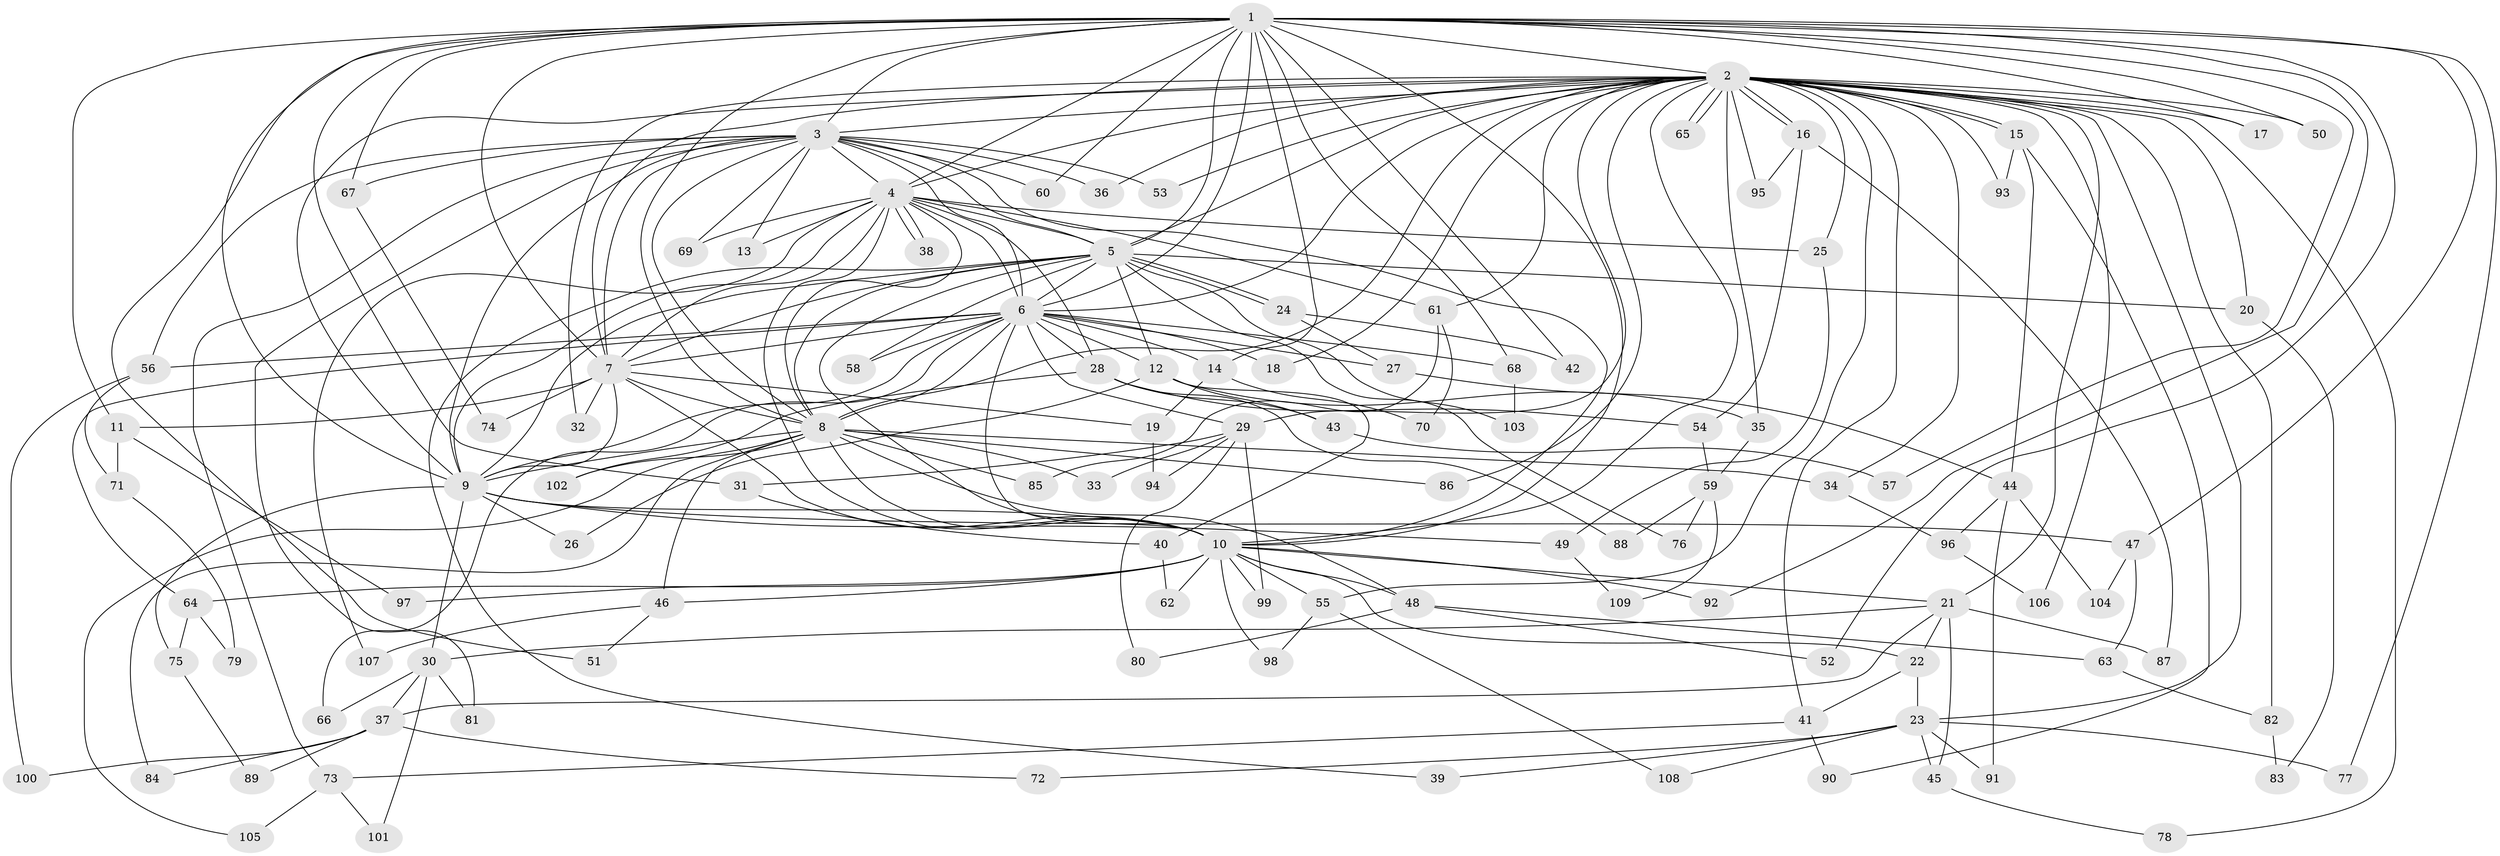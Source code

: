 // coarse degree distribution, {15: 0.03076923076923077, 5: 0.07692307692307693, 1: 0.1076923076923077, 2: 0.5384615384615384, 3: 0.13846153846153847, 7: 0.015384615384615385, 4: 0.015384615384615385, 10: 0.015384615384615385, 31: 0.015384615384615385, 8: 0.015384615384615385, 20: 0.015384615384615385, 11: 0.015384615384615385}
// Generated by graph-tools (version 1.1) at 2025/48/03/04/25 21:48:33]
// undirected, 109 vertices, 243 edges
graph export_dot {
graph [start="1"]
  node [color=gray90,style=filled];
  1;
  2;
  3;
  4;
  5;
  6;
  7;
  8;
  9;
  10;
  11;
  12;
  13;
  14;
  15;
  16;
  17;
  18;
  19;
  20;
  21;
  22;
  23;
  24;
  25;
  26;
  27;
  28;
  29;
  30;
  31;
  32;
  33;
  34;
  35;
  36;
  37;
  38;
  39;
  40;
  41;
  42;
  43;
  44;
  45;
  46;
  47;
  48;
  49;
  50;
  51;
  52;
  53;
  54;
  55;
  56;
  57;
  58;
  59;
  60;
  61;
  62;
  63;
  64;
  65;
  66;
  67;
  68;
  69;
  70;
  71;
  72;
  73;
  74;
  75;
  76;
  77;
  78;
  79;
  80;
  81;
  82;
  83;
  84;
  85;
  86;
  87;
  88;
  89;
  90;
  91;
  92;
  93;
  94;
  95;
  96;
  97;
  98;
  99;
  100;
  101;
  102;
  103;
  104;
  105;
  106;
  107;
  108;
  109;
  1 -- 2;
  1 -- 3;
  1 -- 4;
  1 -- 5;
  1 -- 6;
  1 -- 7;
  1 -- 8;
  1 -- 9;
  1 -- 10;
  1 -- 11;
  1 -- 14;
  1 -- 17;
  1 -- 31;
  1 -- 42;
  1 -- 47;
  1 -- 50;
  1 -- 51;
  1 -- 52;
  1 -- 57;
  1 -- 60;
  1 -- 67;
  1 -- 68;
  1 -- 77;
  1 -- 92;
  2 -- 3;
  2 -- 4;
  2 -- 5;
  2 -- 6;
  2 -- 7;
  2 -- 8;
  2 -- 9;
  2 -- 10;
  2 -- 15;
  2 -- 15;
  2 -- 16;
  2 -- 16;
  2 -- 17;
  2 -- 18;
  2 -- 20;
  2 -- 21;
  2 -- 23;
  2 -- 25;
  2 -- 29;
  2 -- 32;
  2 -- 34;
  2 -- 35;
  2 -- 36;
  2 -- 41;
  2 -- 50;
  2 -- 53;
  2 -- 55;
  2 -- 61;
  2 -- 65;
  2 -- 65;
  2 -- 78;
  2 -- 82;
  2 -- 86;
  2 -- 93;
  2 -- 95;
  2 -- 106;
  3 -- 4;
  3 -- 5;
  3 -- 6;
  3 -- 7;
  3 -- 8;
  3 -- 9;
  3 -- 10;
  3 -- 13;
  3 -- 36;
  3 -- 53;
  3 -- 56;
  3 -- 60;
  3 -- 67;
  3 -- 69;
  3 -- 73;
  3 -- 81;
  4 -- 5;
  4 -- 6;
  4 -- 7;
  4 -- 8;
  4 -- 9;
  4 -- 10;
  4 -- 13;
  4 -- 25;
  4 -- 28;
  4 -- 38;
  4 -- 38;
  4 -- 61;
  4 -- 69;
  4 -- 107;
  5 -- 6;
  5 -- 7;
  5 -- 8;
  5 -- 9;
  5 -- 10;
  5 -- 12;
  5 -- 20;
  5 -- 24;
  5 -- 24;
  5 -- 39;
  5 -- 58;
  5 -- 76;
  5 -- 103;
  6 -- 7;
  6 -- 8;
  6 -- 9;
  6 -- 10;
  6 -- 12;
  6 -- 14;
  6 -- 18;
  6 -- 27;
  6 -- 28;
  6 -- 29;
  6 -- 56;
  6 -- 58;
  6 -- 64;
  6 -- 66;
  6 -- 68;
  7 -- 8;
  7 -- 9;
  7 -- 10;
  7 -- 11;
  7 -- 19;
  7 -- 32;
  7 -- 74;
  8 -- 9;
  8 -- 10;
  8 -- 33;
  8 -- 34;
  8 -- 46;
  8 -- 48;
  8 -- 84;
  8 -- 85;
  8 -- 86;
  8 -- 102;
  8 -- 105;
  9 -- 10;
  9 -- 26;
  9 -- 30;
  9 -- 47;
  9 -- 49;
  9 -- 75;
  10 -- 21;
  10 -- 22;
  10 -- 46;
  10 -- 48;
  10 -- 55;
  10 -- 62;
  10 -- 64;
  10 -- 92;
  10 -- 97;
  10 -- 98;
  10 -- 99;
  11 -- 71;
  11 -- 97;
  12 -- 26;
  12 -- 35;
  12 -- 40;
  12 -- 43;
  14 -- 19;
  14 -- 70;
  15 -- 44;
  15 -- 90;
  15 -- 93;
  16 -- 54;
  16 -- 87;
  16 -- 95;
  19 -- 94;
  20 -- 83;
  21 -- 22;
  21 -- 30;
  21 -- 37;
  21 -- 45;
  21 -- 87;
  22 -- 23;
  22 -- 41;
  23 -- 39;
  23 -- 45;
  23 -- 72;
  23 -- 77;
  23 -- 91;
  23 -- 108;
  24 -- 27;
  24 -- 42;
  25 -- 49;
  27 -- 44;
  28 -- 43;
  28 -- 54;
  28 -- 88;
  28 -- 102;
  29 -- 31;
  29 -- 33;
  29 -- 80;
  29 -- 94;
  29 -- 99;
  30 -- 37;
  30 -- 66;
  30 -- 81;
  30 -- 101;
  31 -- 40;
  34 -- 96;
  35 -- 59;
  37 -- 72;
  37 -- 84;
  37 -- 89;
  37 -- 100;
  40 -- 62;
  41 -- 73;
  41 -- 90;
  43 -- 57;
  44 -- 91;
  44 -- 96;
  44 -- 104;
  45 -- 78;
  46 -- 51;
  46 -- 107;
  47 -- 63;
  47 -- 104;
  48 -- 52;
  48 -- 63;
  48 -- 80;
  49 -- 109;
  54 -- 59;
  55 -- 98;
  55 -- 108;
  56 -- 71;
  56 -- 100;
  59 -- 76;
  59 -- 88;
  59 -- 109;
  61 -- 70;
  61 -- 85;
  63 -- 82;
  64 -- 75;
  64 -- 79;
  67 -- 74;
  68 -- 103;
  71 -- 79;
  73 -- 101;
  73 -- 105;
  75 -- 89;
  82 -- 83;
  96 -- 106;
}
